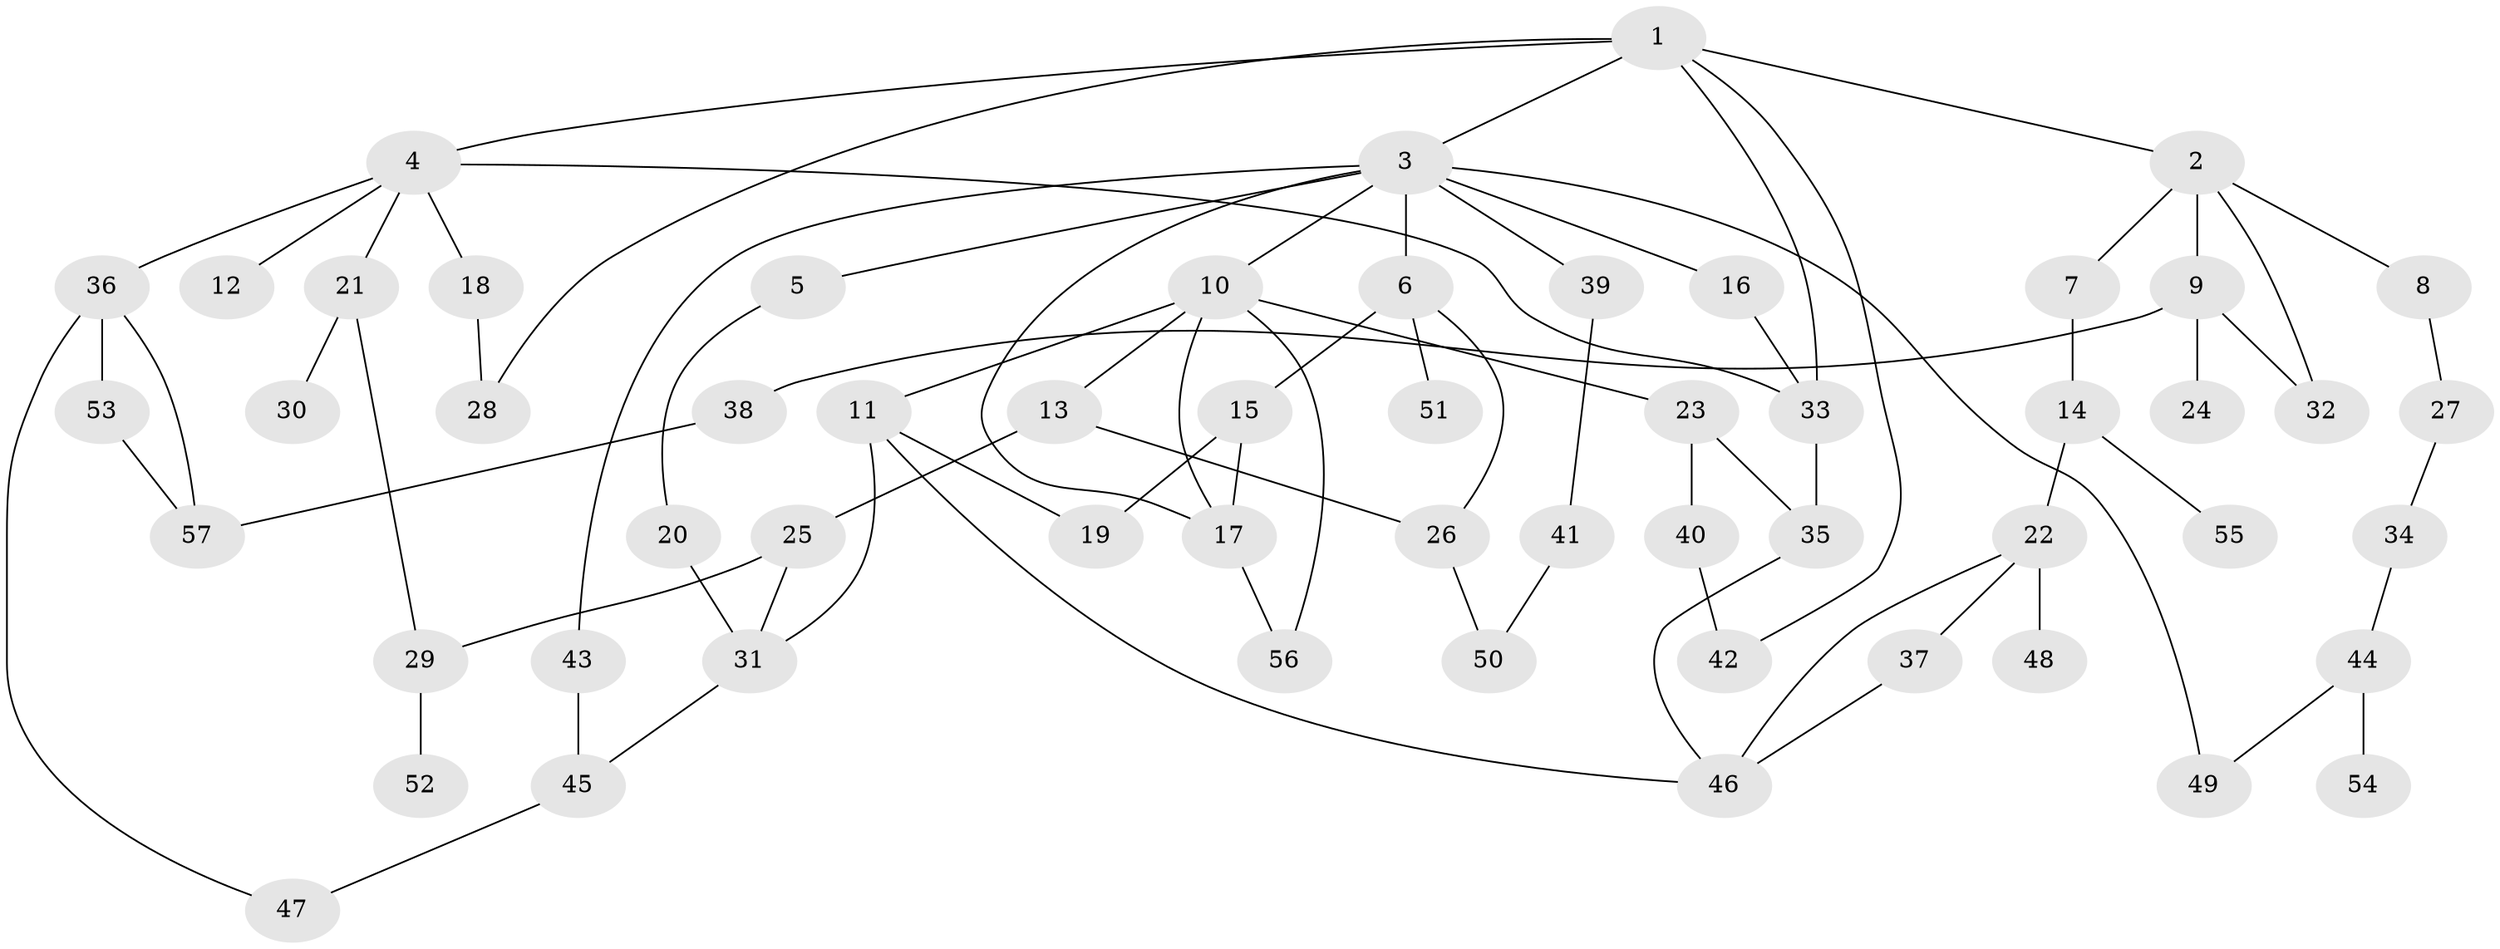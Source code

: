 // coarse degree distribution, {6: 0.06060606060606061, 4: 0.18181818181818182, 9: 0.030303030303030304, 7: 0.030303030303030304, 2: 0.3333333333333333, 3: 0.21212121212121213, 5: 0.030303030303030304, 1: 0.12121212121212122}
// Generated by graph-tools (version 1.1) at 2025/51/02/27/25 19:51:39]
// undirected, 57 vertices, 79 edges
graph export_dot {
graph [start="1"]
  node [color=gray90,style=filled];
  1;
  2;
  3;
  4;
  5;
  6;
  7;
  8;
  9;
  10;
  11;
  12;
  13;
  14;
  15;
  16;
  17;
  18;
  19;
  20;
  21;
  22;
  23;
  24;
  25;
  26;
  27;
  28;
  29;
  30;
  31;
  32;
  33;
  34;
  35;
  36;
  37;
  38;
  39;
  40;
  41;
  42;
  43;
  44;
  45;
  46;
  47;
  48;
  49;
  50;
  51;
  52;
  53;
  54;
  55;
  56;
  57;
  1 -- 2;
  1 -- 3;
  1 -- 4;
  1 -- 42;
  1 -- 33;
  1 -- 28;
  2 -- 7;
  2 -- 8;
  2 -- 9;
  2 -- 32;
  3 -- 5;
  3 -- 6;
  3 -- 10;
  3 -- 16;
  3 -- 17;
  3 -- 39;
  3 -- 43;
  3 -- 49;
  4 -- 12;
  4 -- 18;
  4 -- 21;
  4 -- 33;
  4 -- 36;
  5 -- 20;
  6 -- 15;
  6 -- 26;
  6 -- 51;
  7 -- 14;
  8 -- 27;
  9 -- 24;
  9 -- 32;
  9 -- 38;
  10 -- 11;
  10 -- 13;
  10 -- 23;
  10 -- 17;
  10 -- 56;
  11 -- 19;
  11 -- 31;
  11 -- 46;
  13 -- 25;
  13 -- 26;
  14 -- 22;
  14 -- 55;
  15 -- 17;
  15 -- 19;
  16 -- 33;
  17 -- 56;
  18 -- 28;
  20 -- 31;
  21 -- 30;
  21 -- 29;
  22 -- 37;
  22 -- 48;
  22 -- 46;
  23 -- 35;
  23 -- 40;
  25 -- 29;
  25 -- 31;
  26 -- 50;
  27 -- 34;
  29 -- 52;
  31 -- 45;
  33 -- 35;
  34 -- 44;
  35 -- 46;
  36 -- 47;
  36 -- 53;
  36 -- 57;
  37 -- 46;
  38 -- 57;
  39 -- 41;
  40 -- 42;
  41 -- 50;
  43 -- 45;
  44 -- 49;
  44 -- 54;
  45 -- 47;
  53 -- 57;
}
